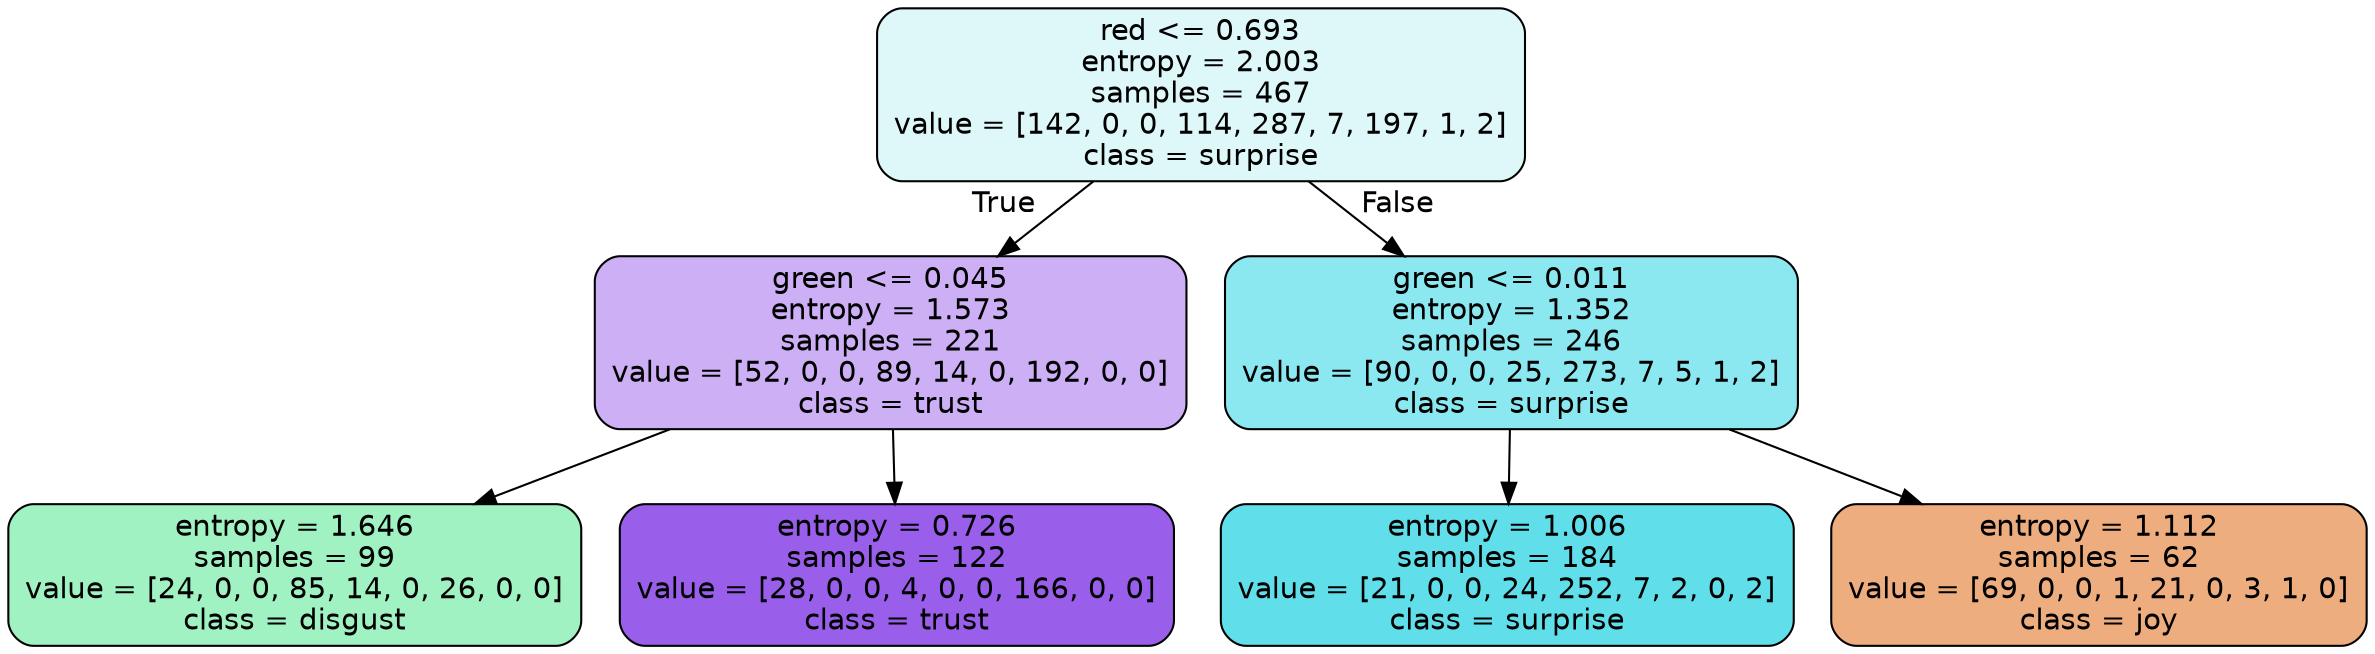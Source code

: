 digraph Tree {
node [shape=box, style="filled, rounded", color="black", fontname=helvetica] ;
edge [fontname=helvetica] ;
0 [label="red <= 0.693\nentropy = 2.003\nsamples = 467\nvalue = [142, 0, 0, 114, 287, 7, 197, 1, 2]\nclass = surprise", fillcolor="#39d7e52a"] ;
1 [label="green <= 0.045\nentropy = 1.573\nsamples = 221\nvalue = [52, 0, 0, 89, 14, 0, 192, 0, 0]\nclass = trust", fillcolor="#8139e566"] ;
0 -> 1 [labeldistance=2.5, labelangle=45, headlabel="True"] ;
2 [label="entropy = 1.646\nsamples = 99\nvalue = [24, 0, 0, 85, 14, 0, 26, 0, 0]\nclass = disgust", fillcolor="#39e5817a"] ;
1 -> 2 ;
3 [label="entropy = 0.726\nsamples = 122\nvalue = [28, 0, 0, 4, 0, 0, 166, 0, 0]\nclass = trust", fillcolor="#8139e5cf"] ;
1 -> 3 ;
4 [label="green <= 0.011\nentropy = 1.352\nsamples = 246\nvalue = [90, 0, 0, 25, 273, 7, 5, 1, 2]\nclass = surprise", fillcolor="#39d7e595"] ;
0 -> 4 [labeldistance=2.5, labelangle=-45, headlabel="False"] ;
5 [label="entropy = 1.006\nsamples = 184\nvalue = [21, 0, 0, 24, 252, 7, 2, 0, 2]\nclass = surprise", fillcolor="#39d7e5cd"] ;
4 -> 5 ;
6 [label="entropy = 1.112\nsamples = 62\nvalue = [69, 0, 0, 1, 21, 0, 3, 1, 0]\nclass = joy", fillcolor="#e58139a5"] ;
4 -> 6 ;
}